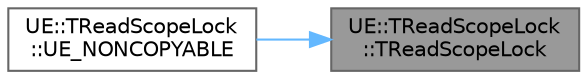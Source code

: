 digraph "UE::TReadScopeLock::TReadScopeLock"
{
 // INTERACTIVE_SVG=YES
 // LATEX_PDF_SIZE
  bgcolor="transparent";
  edge [fontname=Helvetica,fontsize=10,labelfontname=Helvetica,labelfontsize=10];
  node [fontname=Helvetica,fontsize=10,shape=box,height=0.2,width=0.4];
  rankdir="RL";
  Node1 [id="Node000001",label="UE::TReadScopeLock\l::TReadScopeLock",height=0.2,width=0.4,color="gray40", fillcolor="grey60", style="filled", fontcolor="black",tooltip=" "];
  Node1 -> Node2 [id="edge1_Node000001_Node000002",dir="back",color="steelblue1",style="solid",tooltip=" "];
  Node2 [id="Node000002",label="UE::TReadScopeLock\l::UE_NONCOPYABLE",height=0.2,width=0.4,color="grey40", fillcolor="white", style="filled",URL="$d7/d71/classUE_1_1TReadScopeLock.html#ae43a8bdef5fd2323ec08307cf2f2c8da",tooltip=" "];
}
